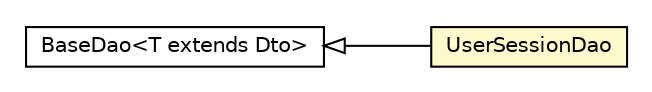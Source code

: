 #!/usr/local/bin/dot
#
# Class diagram 
# Generated by UMLGraph version R5_6-24-gf6e263 (http://www.umlgraph.org/)
#

digraph G {
	edge [fontname="Helvetica",fontsize=10,labelfontname="Helvetica",labelfontsize=10];
	node [fontname="Helvetica",fontsize=10,shape=plaintext];
	nodesep=0.25;
	ranksep=0.5;
	rankdir=LR;
	// com.gwtplatform.carstore.server.dao.BaseDao<T extends com.gwtplatform.carstore.shared.dto.Dto>
	c397481 [label=<<table title="com.gwtplatform.carstore.server.dao.BaseDao" border="0" cellborder="1" cellspacing="0" cellpadding="2" port="p" href="./BaseDao.html">
		<tr><td><table border="0" cellspacing="0" cellpadding="1">
<tr><td align="center" balign="center"> BaseDao&lt;T extends Dto&gt; </td></tr>
		</table></td></tr>
		</table>>, URL="./BaseDao.html", fontname="Helvetica", fontcolor="black", fontsize=10.0];
	// com.gwtplatform.carstore.server.dao.UserSessionDao
	c397483 [label=<<table title="com.gwtplatform.carstore.server.dao.UserSessionDao" border="0" cellborder="1" cellspacing="0" cellpadding="2" port="p" bgcolor="lemonChiffon" href="./UserSessionDao.html">
		<tr><td><table border="0" cellspacing="0" cellpadding="1">
<tr><td align="center" balign="center"> UserSessionDao </td></tr>
		</table></td></tr>
		</table>>, URL="./UserSessionDao.html", fontname="Helvetica", fontcolor="black", fontsize=10.0];
	//com.gwtplatform.carstore.server.dao.UserSessionDao extends com.gwtplatform.carstore.server.dao.BaseDao<com.gwtplatform.carstore.server.dao.domain.UserSession>
	c397481:p -> c397483:p [dir=back,arrowtail=empty];
}

